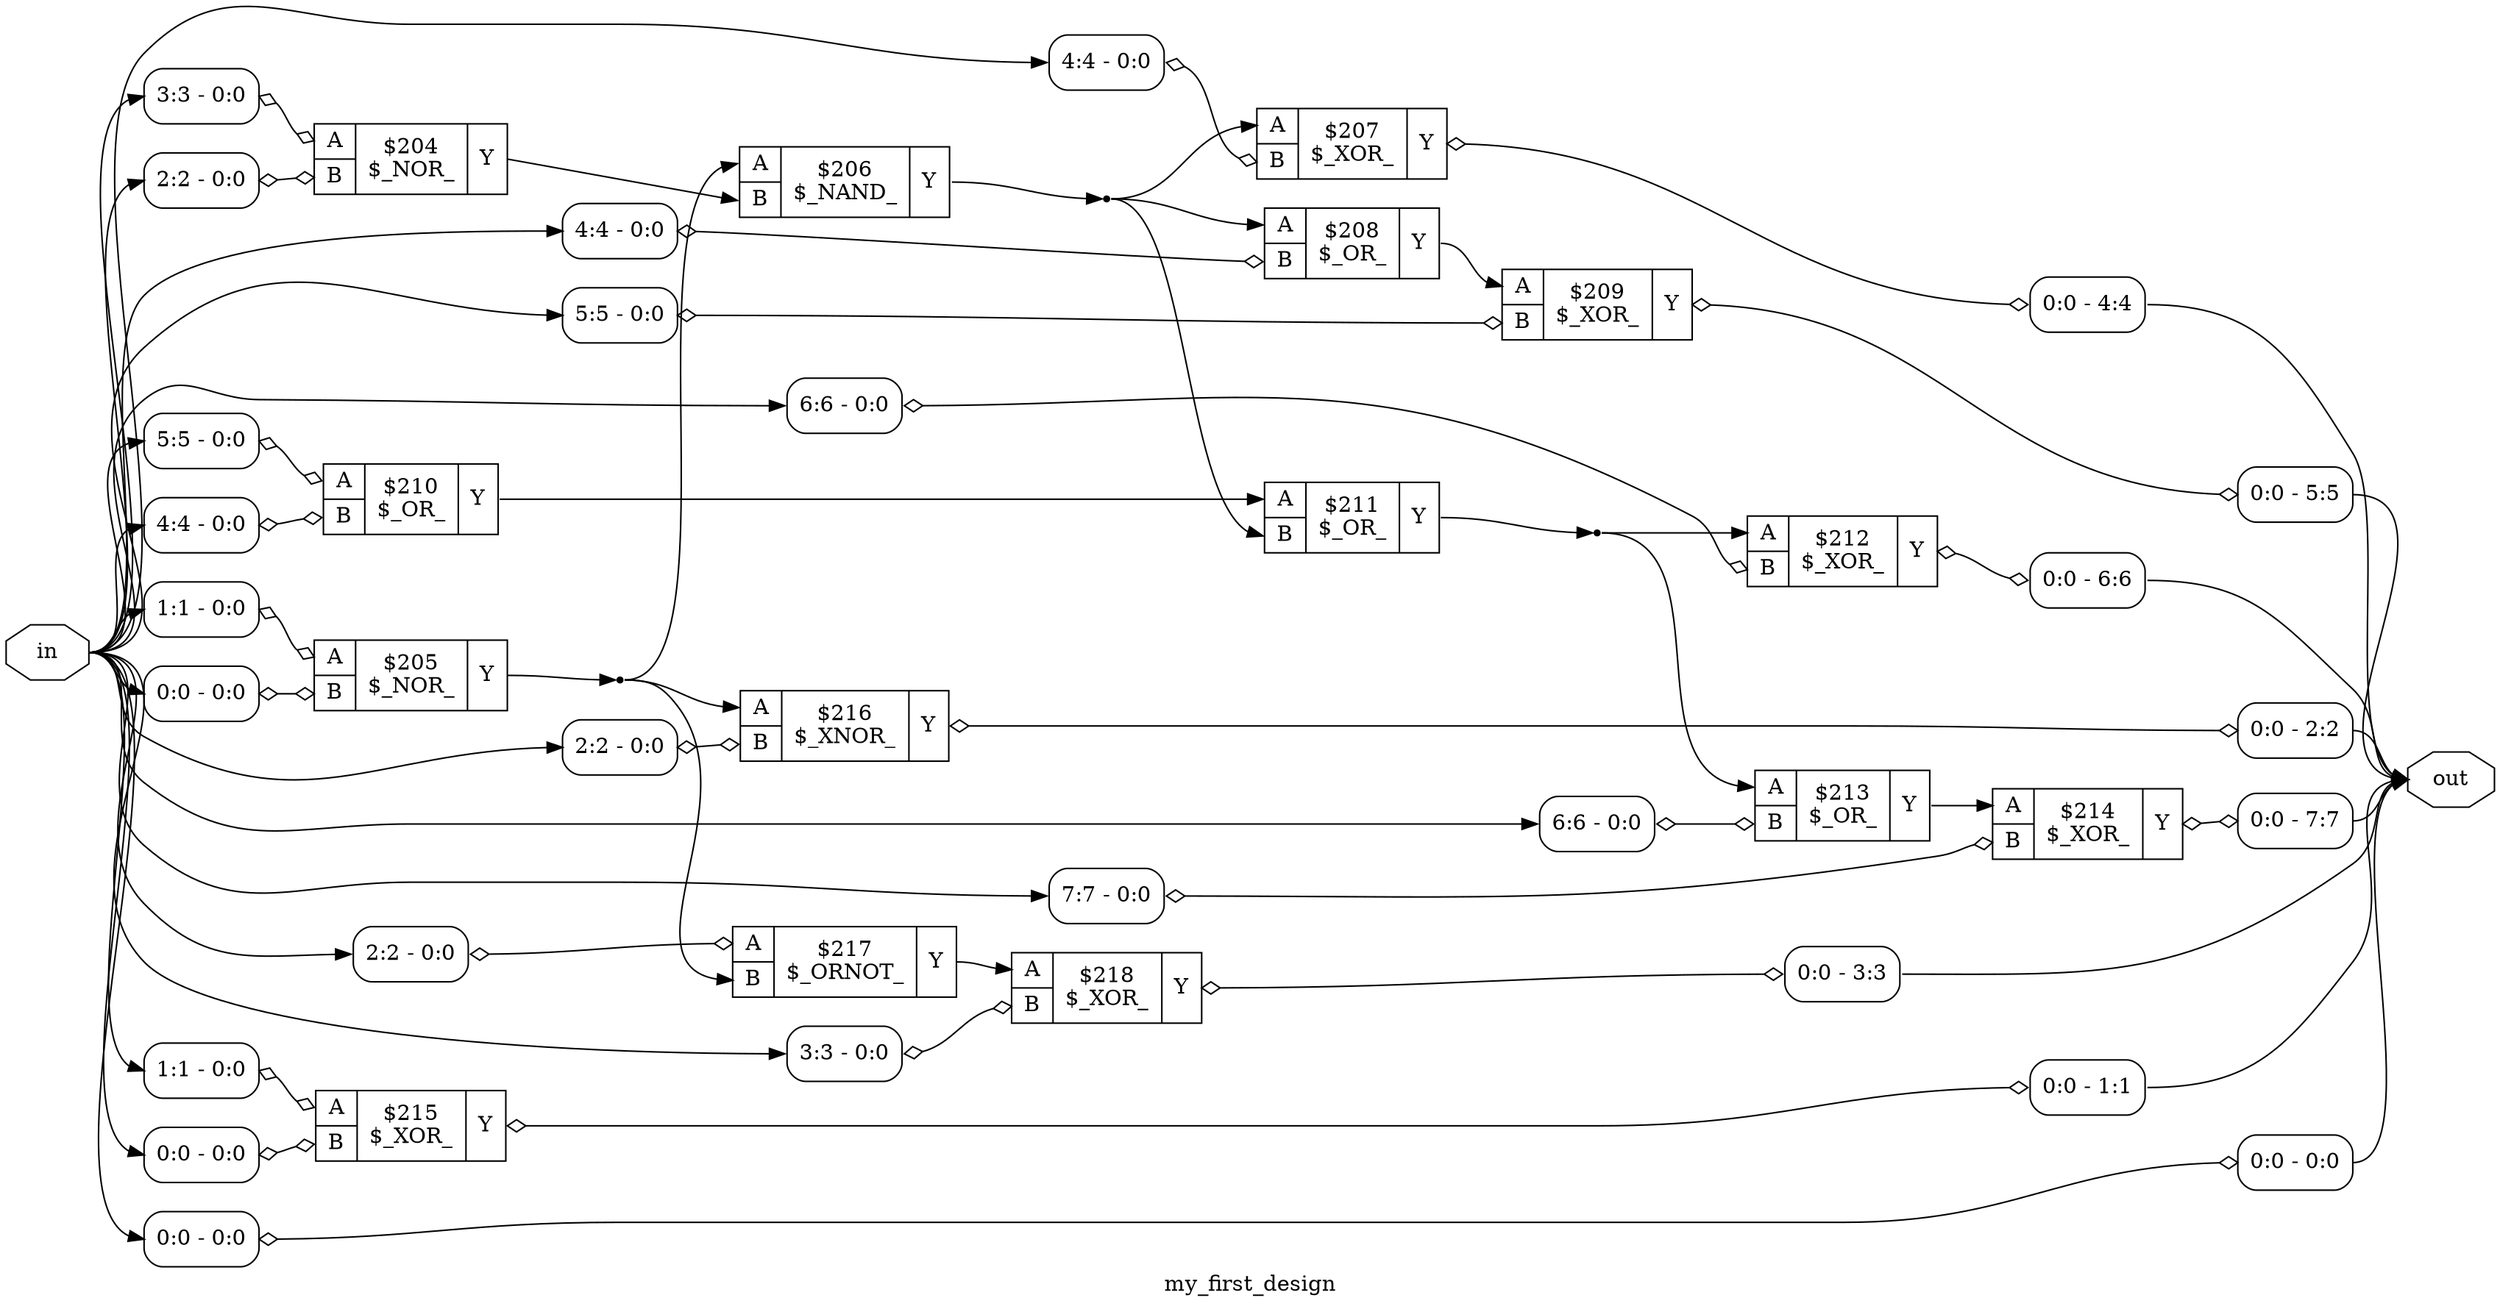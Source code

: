 digraph "my_first_design" {
label="my_first_design";
rankdir="LR";
remincross=true;
n9 [ shape=octagon, label="in", color="black", fontcolor="black" ];
n10 [ shape=octagon, label="out", color="black", fontcolor="black" ];
c14 [ shape=record, label="{{<p11> A|<p12> B}|$204\n$_NOR_|{<p13> Y}}",  ];
x0 [ shape=record, style=rounded, label="<s0> 3:3 - 0:0 ", color="black", fontcolor="black" ];
x0:e -> c14:p11:w [arrowhead=odiamond, arrowtail=odiamond, dir=both, color="black", fontcolor="black", label=""];
x1 [ shape=record, style=rounded, label="<s0> 2:2 - 0:0 ", color="black", fontcolor="black" ];
x1:e -> c14:p12:w [arrowhead=odiamond, arrowtail=odiamond, dir=both, color="black", fontcolor="black", label=""];
c15 [ shape=record, label="{{<p11> A|<p12> B}|$205\n$_NOR_|{<p13> Y}}",  ];
x2 [ shape=record, style=rounded, label="<s0> 1:1 - 0:0 ", color="black", fontcolor="black" ];
x2:e -> c15:p11:w [arrowhead=odiamond, arrowtail=odiamond, dir=both, color="black", fontcolor="black", label=""];
x3 [ shape=record, style=rounded, label="<s0> 0:0 - 0:0 ", color="black", fontcolor="black" ];
x3:e -> c15:p12:w [arrowhead=odiamond, arrowtail=odiamond, dir=both, color="black", fontcolor="black", label=""];
c16 [ shape=record, label="{{<p11> A|<p12> B}|$206\n$_NAND_|{<p13> Y}}",  ];
c17 [ shape=record, label="{{<p11> A|<p12> B}|$207\n$_XOR_|{<p13> Y}}",  ];
x4 [ shape=record, style=rounded, label="<s0> 4:4 - 0:0 ", color="black", fontcolor="black" ];
x4:e -> c17:p12:w [arrowhead=odiamond, arrowtail=odiamond, dir=both, color="black", fontcolor="black", label=""];
x5 [ shape=record, style=rounded, label="<s0> 0:0 - 4:4 ", color="black", fontcolor="black" ];
c17:p13:e -> x5:w [arrowhead=odiamond, arrowtail=odiamond, dir=both, color="black", fontcolor="black", label=""];
c18 [ shape=record, label="{{<p11> A|<p12> B}|$208\n$_OR_|{<p13> Y}}",  ];
x6 [ shape=record, style=rounded, label="<s0> 4:4 - 0:0 ", color="black", fontcolor="black" ];
x6:e -> c18:p12:w [arrowhead=odiamond, arrowtail=odiamond, dir=both, color="black", fontcolor="black", label=""];
c19 [ shape=record, label="{{<p11> A|<p12> B}|$209\n$_XOR_|{<p13> Y}}",  ];
x7 [ shape=record, style=rounded, label="<s0> 5:5 - 0:0 ", color="black", fontcolor="black" ];
x7:e -> c19:p12:w [arrowhead=odiamond, arrowtail=odiamond, dir=both, color="black", fontcolor="black", label=""];
x8 [ shape=record, style=rounded, label="<s0> 0:0 - 5:5 ", color="black", fontcolor="black" ];
c19:p13:e -> x8:w [arrowhead=odiamond, arrowtail=odiamond, dir=both, color="black", fontcolor="black", label=""];
c20 [ shape=record, label="{{<p11> A|<p12> B}|$210\n$_OR_|{<p13> Y}}",  ];
x9 [ shape=record, style=rounded, label="<s0> 5:5 - 0:0 ", color="black", fontcolor="black" ];
x9:e -> c20:p11:w [arrowhead=odiamond, arrowtail=odiamond, dir=both, color="black", fontcolor="black", label=""];
x10 [ shape=record, style=rounded, label="<s0> 4:4 - 0:0 ", color="black", fontcolor="black" ];
x10:e -> c20:p12:w [arrowhead=odiamond, arrowtail=odiamond, dir=both, color="black", fontcolor="black", label=""];
c21 [ shape=record, label="{{<p11> A|<p12> B}|$211\n$_OR_|{<p13> Y}}",  ];
c22 [ shape=record, label="{{<p11> A|<p12> B}|$212\n$_XOR_|{<p13> Y}}",  ];
x11 [ shape=record, style=rounded, label="<s0> 6:6 - 0:0 ", color="black", fontcolor="black" ];
x11:e -> c22:p12:w [arrowhead=odiamond, arrowtail=odiamond, dir=both, color="black", fontcolor="black", label=""];
x12 [ shape=record, style=rounded, label="<s0> 0:0 - 6:6 ", color="black", fontcolor="black" ];
c22:p13:e -> x12:w [arrowhead=odiamond, arrowtail=odiamond, dir=both, color="black", fontcolor="black", label=""];
c23 [ shape=record, label="{{<p11> A|<p12> B}|$213\n$_OR_|{<p13> Y}}",  ];
x13 [ shape=record, style=rounded, label="<s0> 6:6 - 0:0 ", color="black", fontcolor="black" ];
x13:e -> c23:p12:w [arrowhead=odiamond, arrowtail=odiamond, dir=both, color="black", fontcolor="black", label=""];
c24 [ shape=record, label="{{<p11> A|<p12> B}|$214\n$_XOR_|{<p13> Y}}",  ];
x14 [ shape=record, style=rounded, label="<s0> 7:7 - 0:0 ", color="black", fontcolor="black" ];
x14:e -> c24:p12:w [arrowhead=odiamond, arrowtail=odiamond, dir=both, color="black", fontcolor="black", label=""];
x15 [ shape=record, style=rounded, label="<s0> 0:0 - 7:7 ", color="black", fontcolor="black" ];
c24:p13:e -> x15:w [arrowhead=odiamond, arrowtail=odiamond, dir=both, color="black", fontcolor="black", label=""];
c25 [ shape=record, label="{{<p11> A|<p12> B}|$215\n$_XOR_|{<p13> Y}}",  ];
x16 [ shape=record, style=rounded, label="<s0> 1:1 - 0:0 ", color="black", fontcolor="black" ];
x16:e -> c25:p11:w [arrowhead=odiamond, arrowtail=odiamond, dir=both, color="black", fontcolor="black", label=""];
x17 [ shape=record, style=rounded, label="<s0> 0:0 - 0:0 ", color="black", fontcolor="black" ];
x17:e -> c25:p12:w [arrowhead=odiamond, arrowtail=odiamond, dir=both, color="black", fontcolor="black", label=""];
x18 [ shape=record, style=rounded, label="<s0> 0:0 - 1:1 ", color="black", fontcolor="black" ];
c25:p13:e -> x18:w [arrowhead=odiamond, arrowtail=odiamond, dir=both, color="black", fontcolor="black", label=""];
c26 [ shape=record, label="{{<p11> A|<p12> B}|$216\n$_XNOR_|{<p13> Y}}",  ];
x19 [ shape=record, style=rounded, label="<s0> 2:2 - 0:0 ", color="black", fontcolor="black" ];
x19:e -> c26:p12:w [arrowhead=odiamond, arrowtail=odiamond, dir=both, color="black", fontcolor="black", label=""];
x20 [ shape=record, style=rounded, label="<s0> 0:0 - 2:2 ", color="black", fontcolor="black" ];
c26:p13:e -> x20:w [arrowhead=odiamond, arrowtail=odiamond, dir=both, color="black", fontcolor="black", label=""];
c27 [ shape=record, label="{{<p11> A|<p12> B}|$217\n$_ORNOT_|{<p13> Y}}",  ];
x21 [ shape=record, style=rounded, label="<s0> 2:2 - 0:0 ", color="black", fontcolor="black" ];
x21:e -> c27:p11:w [arrowhead=odiamond, arrowtail=odiamond, dir=both, color="black", fontcolor="black", label=""];
c28 [ shape=record, label="{{<p11> A|<p12> B}|$218\n$_XOR_|{<p13> Y}}",  ];
x22 [ shape=record, style=rounded, label="<s0> 3:3 - 0:0 ", color="black", fontcolor="black" ];
x22:e -> c28:p12:w [arrowhead=odiamond, arrowtail=odiamond, dir=both, color="black", fontcolor="black", label=""];
x23 [ shape=record, style=rounded, label="<s0> 0:0 - 3:3 ", color="black", fontcolor="black" ];
c28:p13:e -> x23:w [arrowhead=odiamond, arrowtail=odiamond, dir=both, color="black", fontcolor="black", label=""];
x24 [ shape=record, style=rounded, label="<s0> 0:0 - 0:0 ", color="black", fontcolor="black" ];
x25 [ shape=record, style=rounded, label="<s0> 0:0 - 0:0 ", color="black", fontcolor="black" ];
x24:e -> x25:w [arrowhead=odiamond, arrowtail=odiamond, dir=both, color="black", fontcolor="black", label=""];
c14:p13:e -> c16:p12:w [color="black", fontcolor="black", label=""];
x12:s0:e -> n10:w [color="black", fontcolor="black", label=""];
x15:s0:e -> n10:w [color="black", fontcolor="black", label=""];
x18:s0:e -> n10:w [color="black", fontcolor="black", label=""];
x20:s0:e -> n10:w [color="black", fontcolor="black", label=""];
x23:s0:e -> n10:w [color="black", fontcolor="black", label=""];
x25:s0:e -> n10:w [color="black", fontcolor="black", label=""];
x5:s0:e -> n10:w [color="black", fontcolor="black", label=""];
x8:s0:e -> n10:w [color="black", fontcolor="black", label=""];
n2 [ shape=point ];
c15:p13:e -> n2:w [color="black", fontcolor="black", label=""];
n2:e -> c16:p11:w [color="black", fontcolor="black", label=""];
n2:e -> c26:p11:w [color="black", fontcolor="black", label=""];
n2:e -> c27:p12:w [color="black", fontcolor="black", label=""];
n3 [ shape=point ];
c16:p13:e -> n3:w [color="black", fontcolor="black", label=""];
n3:e -> c17:p11:w [color="black", fontcolor="black", label=""];
n3:e -> c18:p11:w [color="black", fontcolor="black", label=""];
n3:e -> c21:p12:w [color="black", fontcolor="black", label=""];
c18:p13:e -> c19:p11:w [color="black", fontcolor="black", label=""];
c20:p13:e -> c21:p11:w [color="black", fontcolor="black", label=""];
n6 [ shape=point ];
c21:p13:e -> n6:w [color="black", fontcolor="black", label=""];
n6:e -> c22:p11:w [color="black", fontcolor="black", label=""];
n6:e -> c23:p11:w [color="black", fontcolor="black", label=""];
c23:p13:e -> c24:p11:w [color="black", fontcolor="black", label=""];
c27:p13:e -> c28:p11:w [color="black", fontcolor="black", label=""];
n9:e -> x0:s0:w [color="black", fontcolor="black", label=""];
n9:e -> x10:s0:w [color="black", fontcolor="black", label=""];
n9:e -> x11:s0:w [color="black", fontcolor="black", label=""];
n9:e -> x13:s0:w [color="black", fontcolor="black", label=""];
n9:e -> x14:s0:w [color="black", fontcolor="black", label=""];
n9:e -> x16:s0:w [color="black", fontcolor="black", label=""];
n9:e -> x17:s0:w [color="black", fontcolor="black", label=""];
n9:e -> x19:s0:w [color="black", fontcolor="black", label=""];
n9:e -> x1:s0:w [color="black", fontcolor="black", label=""];
n9:e -> x21:s0:w [color="black", fontcolor="black", label=""];
n9:e -> x22:s0:w [color="black", fontcolor="black", label=""];
n9:e -> x24:s0:w [color="black", fontcolor="black", label=""];
n9:e -> x2:s0:w [color="black", fontcolor="black", label=""];
n9:e -> x3:s0:w [color="black", fontcolor="black", label=""];
n9:e -> x4:s0:w [color="black", fontcolor="black", label=""];
n9:e -> x6:s0:w [color="black", fontcolor="black", label=""];
n9:e -> x7:s0:w [color="black", fontcolor="black", label=""];
n9:e -> x9:s0:w [color="black", fontcolor="black", label=""];
}

